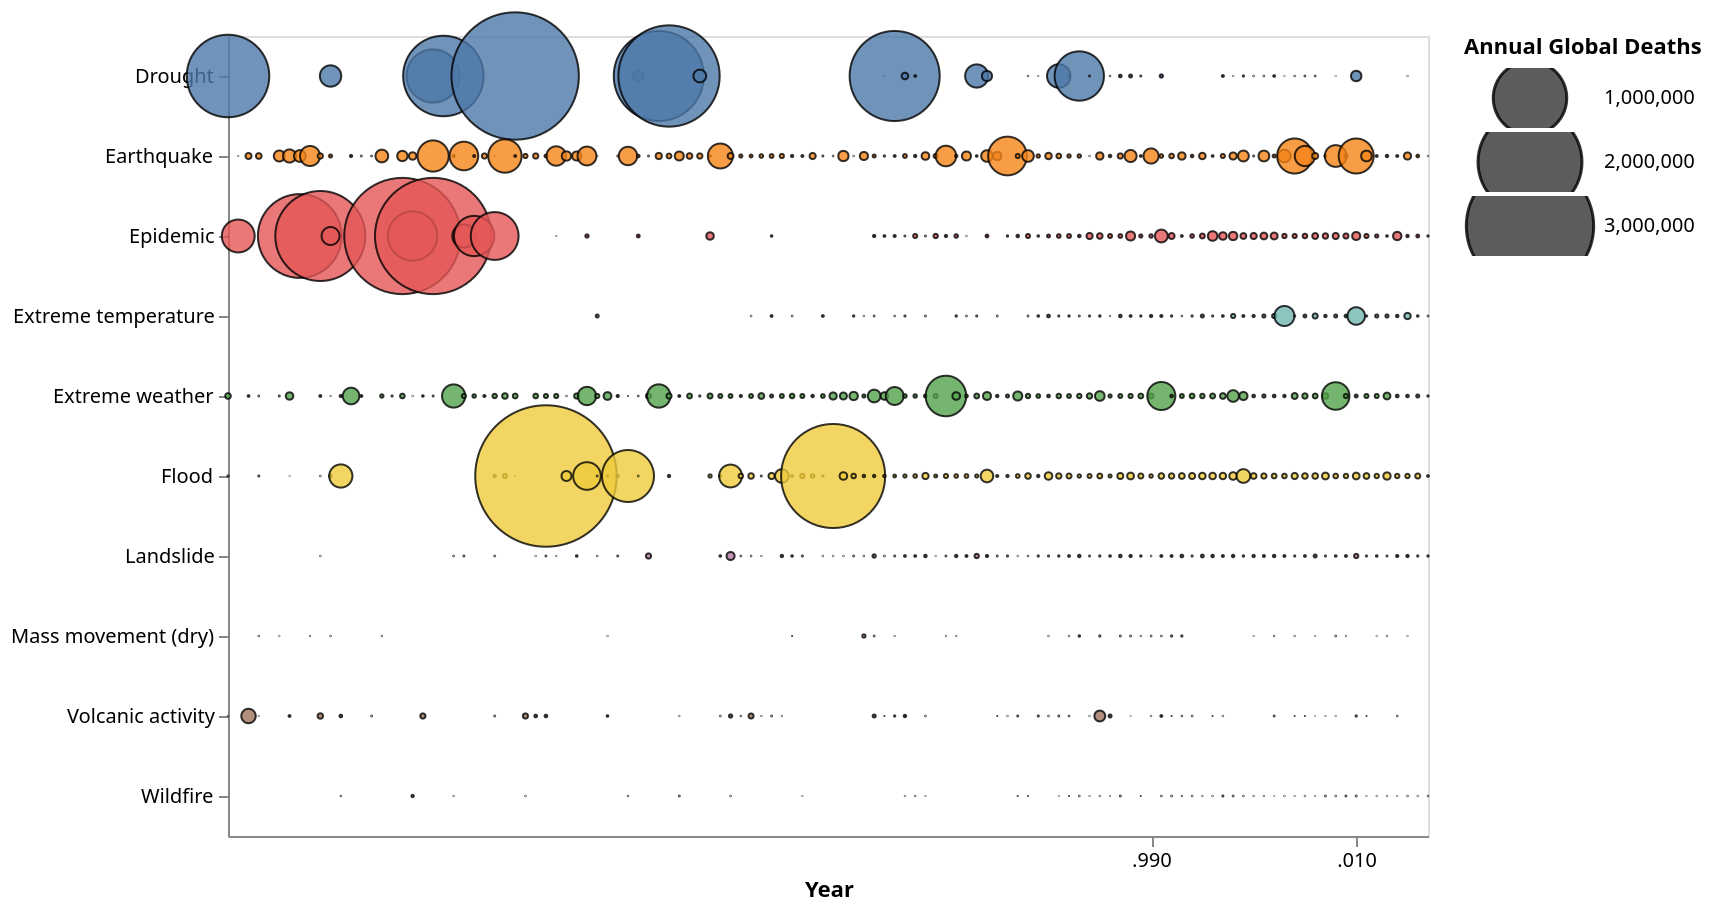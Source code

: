 {"$schema": "https://vega.github.io/schema/vega-lite/v4.json", "data": {"values": [{"Entity": "All natural disasters", "Year": 1900, "Deaths": 1267360}, {"Entity": "All natural disasters", "Year": 1901, "Deaths": 200018}, {"Entity": "All natural disasters", "Year": 1902, "Deaths": 46037}, {"Entity": "All natural disasters", "Year": 1903, "Deaths": 6506}, {"Entity": "All natural disasters", "Year": 1905, "Deaths": 22758}, {"Entity": "All natural disasters", "Year": 1906, "Deaths": 42970}, {"Entity": "All natural disasters", "Year": 1907, "Deaths": 1325641}, {"Entity": "All natural disasters", "Year": 1908, "Deaths": 75033}, {"Entity": "All natural disasters", "Year": 1909, "Deaths": 1511524}, {"Entity": "All natural disasters", "Year": 1910, "Deaths": 148233}, {"Entity": "All natural disasters", "Year": 1911, "Deaths": 102408}, {"Entity": "All natural disasters", "Year": 1912, "Deaths": 52093}, {"Entity": "All natural disasters", "Year": 1913, "Deaths": 882}, {"Entity": "All natural disasters", "Year": 1914, "Deaths": 289}, {"Entity": "All natural disasters", "Year": 1915, "Deaths": 32167}, {"Entity": "All natural disasters", "Year": 1916, "Deaths": 300}, {"Entity": "All natural disasters", "Year": 1917, "Deaths": 2523507}, {"Entity": "All natural disasters", "Year": 1918, "Deaths": 461113}, {"Entity": "All natural disasters", "Year": 1919, "Deaths": 5500}, {"Entity": "All natural disasters", "Year": 1920, "Deaths": 3204224}, {"Entity": "All natural disasters", "Year": 1921, "Deaths": 1200000}, {"Entity": "All natural disasters", "Year": 1922, "Deaths": 101243}, {"Entity": "All natural disasters", "Year": 1923, "Deaths": 255701}, {"Entity": "All natural disasters", "Year": 1924, "Deaths": 303009}, {"Entity": "All natural disasters", "Year": 1925, "Deaths": 5832}, {"Entity": "All natural disasters", "Year": 1926, "Deaths": 427852}, {"Entity": "All natural disasters", "Year": 1927, "Deaths": 215160}, {"Entity": "All natural disasters", "Year": 1928, "Deaths": 3004895}, {"Entity": "All natural disasters", "Year": 1929, "Deaths": 8377}, {"Entity": "All natural disasters", "Year": 1930, "Deaths": 10572}, {"Entity": "All natural disasters", "Year": 1931, "Deaths": 3706227}, {"Entity": "All natural disasters", "Year": 1932, "Deaths": 73296}, {"Entity": "All natural disasters", "Year": 1933, "Deaths": 34296}, {"Entity": "All natural disasters", "Year": 1934, "Deaths": 21087}, {"Entity": "All natural disasters", "Year": 1935, "Deaths": 272817}, {"Entity": "All natural disasters", "Year": 1936, "Deaths": 5301}, {"Entity": "All natural disasters", "Year": 1937, "Deaths": 12025}, {"Entity": "All natural disasters", "Year": 1938, "Deaths": 2225}, {"Entity": "All natural disasters", "Year": 1939, "Deaths": 563178}, {"Entity": "All natural disasters", "Year": 1940, "Deaths": 23023}, {"Entity": "All natural disasters", "Year": 1941, "Deaths": 10195}, {"Entity": "All natural disasters", "Year": 1942, "Deaths": 1608235}, {"Entity": "All natural disasters", "Year": 1943, "Deaths": 1910322}, {"Entity": "All natural disasters", "Year": 1944, "Deaths": 15906}, {"Entity": "All natural disasters", "Year": 1945, "Deaths": 10376}, {"Entity": "All natural disasters", "Year": 1946, "Deaths": 35490}, {"Entity": "All natural disasters", "Year": 1947, "Deaths": 17647}, {"Entity": "All natural disasters", "Year": 1948, "Deaths": 120131}, {"Entity": "All natural disasters", "Year": 1949, "Deaths": 120370}, {"Entity": "All natural disasters", "Year": 1950, "Deaths": 6728}, {"Entity": "All natural disasters", "Year": 1951, "Deaths": 15042}, {"Entity": "All natural disasters", "Year": 1952, "Deaths": 8965}, {"Entity": "All natural disasters", "Year": 1953, "Deaths": 12956}, {"Entity": "All natural disasters", "Year": 1954, "Deaths": 41872}, {"Entity": "All natural disasters", "Year": 1955, "Deaths": 6026}, {"Entity": "All natural disasters", "Year": 1956, "Deaths": 7737}, {"Entity": "All natural disasters", "Year": 1957, "Deaths": 10603}, {"Entity": "All natural disasters", "Year": 1958, "Deaths": 3950}, {"Entity": "All natural disasters", "Year": 1959, "Deaths": 2013242}, {"Entity": "All natural disasters", "Year": 1960, "Deaths": 39188}, {"Entity": "All natural disasters", "Year": 1961, "Deaths": 17341}, {"Entity": "All natural disasters", "Year": 1962, "Deaths": 17370}, {"Entity": "All natural disasters", "Year": 1963, "Deaths": 37746}, {"Entity": "All natural disasters", "Year": 1964, "Deaths": 12892}, {"Entity": "All natural disasters", "Year": 1965, "Deaths": 1565517}, {"Entity": "All natural disasters", "Year": 1966, "Deaths": 17181}, {"Entity": "All natural disasters", "Year": 1967, "Deaths": 10103}, {"Entity": "All natural disasters", "Year": 1968, "Deaths": 21461}, {"Entity": "All natural disasters", "Year": 1969, "Deaths": 11687}, {"Entity": "All natural disasters", "Year": 1970, "Deaths": 387507}, {"Entity": "All natural disasters", "Year": 1971, "Deaths": 18086}, {"Entity": "All natural disasters", "Year": 1972, "Deaths": 20045}, {"Entity": "All natural disasters", "Year": 1973, "Deaths": 110555}, {"Entity": "All natural disasters", "Year": 1974, "Deaths": 87504}, {"Entity": "All natural disasters", "Year": 1975, "Deaths": 14858}, {"Entity": "All natural disasters", "Year": 1976, "Deaths": 280469}, {"Entity": "All natural disasters", "Year": 1977, "Deaths": 22406}, {"Entity": "All natural disasters", "Year": 1978, "Deaths": 38096}, {"Entity": "All natural disasters", "Year": 1979, "Deaths": 7341}, {"Entity": "All natural disasters", "Year": 1980, "Deaths": 23089}, {"Entity": "All natural disasters", "Year": 1981, "Deaths": 119697}, {"Entity": "All natural disasters", "Year": 1982, "Deaths": 13973}, {"Entity": "All natural disasters", "Year": 1983, "Deaths": 461561}, {"Entity": "All natural disasters", "Year": 1984, "Deaths": 16273}, {"Entity": "All natural disasters", "Year": 1985, "Deaths": 60232}, {"Entity": "All natural disasters", "Year": 1986, "Deaths": 10349}, {"Entity": "All natural disasters", "Year": 1987, "Deaths": 21533}, {"Entity": "All natural disasters", "Year": 1988, "Deaths": 57464}, {"Entity": "All natural disasters", "Year": 1989, "Deaths": 12611}, {"Entity": "All natural disasters", "Year": 1990, "Deaths": 53141}, {"Entity": "All natural disasters", "Year": 1991, "Deaths": 189707}, {"Entity": "All natural disasters", "Year": 1992, "Deaths": 18911}, {"Entity": "All natural disasters", "Year": 1993, "Deaths": 21821}, {"Entity": "All natural disasters", "Year": 1994, "Deaths": 15590}, {"Entity": "All natural disasters", "Year": 1995, "Deaths": 27166}, {"Entity": "All natural disasters", "Year": 1996, "Deaths": 31595}, {"Entity": "All natural disasters", "Year": 1997, "Deaths": 30124}, {"Entity": "All natural disasters", "Year": 1998, "Deaths": 62672}, {"Entity": "All natural disasters", "Year": 1999, "Deaths": 76886}, {"Entity": "All natural disasters", "Year": 2000, "Deaths": 16667}, {"Entity": "All natural disasters", "Year": 2001, "Deaths": 39493}, {"Entity": "All natural disasters", "Year": 2002, "Deaths": 21342}, {"Entity": "All natural disasters", "Year": 2003, "Deaths": 113558}, {"Entity": "All natural disasters", "Year": 2004, "Deaths": 244772}, {"Entity": "All natural disasters", "Year": 2005, "Deaths": 93566}, {"Entity": "All natural disasters", "Year": 2006, "Deaths": 29893}, {"Entity": "All natural disasters", "Year": 2007, "Deaths": 22422}, {"Entity": "All natural disasters", "Year": 2008, "Deaths": 242236}, {"Entity": "All natural disasters", "Year": 2009, "Deaths": 16037}, {"Entity": "All natural disasters", "Year": 2010, "Deaths": 329900}, {"Entity": "All natural disasters", "Year": 2011, "Deaths": 34143}, {"Entity": "All natural disasters", "Year": 2012, "Deaths": 11619}, {"Entity": "All natural disasters", "Year": 2013, "Deaths": 22225}, {"Entity": "All natural disasters", "Year": 2014, "Deaths": 20882}, {"Entity": "All natural disasters", "Year": 2015, "Deaths": 23893}, {"Entity": "All natural disasters", "Year": 2016, "Deaths": 10201}, {"Entity": "All natural disasters", "Year": 2017, "Deaths": 2087}, {"Entity": "Drought", "Year": 1900, "Deaths": 1261000}, {"Entity": "Drought", "Year": 1910, "Deaths": 85000}, {"Entity": "Drought", "Year": 1920, "Deaths": 524000}, {"Entity": "Drought", "Year": 1921, "Deaths": 1200000}, {"Entity": "Drought", "Year": 1928, "Deaths": 3000000}, {"Entity": "Drought", "Year": 1940, "Deaths": 20000}, {"Entity": "Drought", "Year": 1942, "Deaths": 1500000}, {"Entity": "Drought", "Year": 1943, "Deaths": 1900000}, {"Entity": "Drought", "Year": 1946, "Deaths": 30000}, {"Entity": "Drought", "Year": 1964, "Deaths": 50}, {"Entity": "Drought", "Year": 1965, "Deaths": 1502000}, {"Entity": "Drought", "Year": 1966, "Deaths": 8000}, {"Entity": "Drought", "Year": 1967, "Deaths": 600}, {"Entity": "Drought", "Year": 1973, "Deaths": 100000}, {"Entity": "Drought", "Year": 1974, "Deaths": 19000}, {"Entity": "Drought", "Year": 1978, "Deaths": 63}, {"Entity": "Drought", "Year": 1979, "Deaths": 18}, {"Entity": "Drought", "Year": 1981, "Deaths": 103000}, {"Entity": "Drought", "Year": 1982, "Deaths": 280}, {"Entity": "Drought", "Year": 1983, "Deaths": 450520}, {"Entity": "Drought", "Year": 1984, "Deaths": 230}, {"Entity": "Drought", "Year": 1986, "Deaths": 84}, {"Entity": "Drought", "Year": 1987, "Deaths": 1317}, {"Entity": "Drought", "Year": 1988, "Deaths": 1600}, {"Entity": "Drought", "Year": 1989, "Deaths": 237}, {"Entity": "Drought", "Year": 1991, "Deaths": 2000}, {"Entity": "Drought", "Year": 1997, "Deaths": 732}, {"Entity": "Drought", "Year": 1998, "Deaths": 20}, {"Entity": "Drought", "Year": 1999, "Deaths": 361}, {"Entity": "Drought", "Year": 2000, "Deaths": 80}, {"Entity": "Drought", "Year": 2001, "Deaths": 99}, {"Entity": "Drought", "Year": 2002, "Deaths": 588}, {"Entity": "Drought", "Year": 2003, "Deaths": 9}, {"Entity": "Drought", "Year": 2004, "Deaths": 80}, {"Entity": "Drought", "Year": 2005, "Deaths": 149}, {"Entity": "Drought", "Year": 2006, "Deaths": 134}, {"Entity": "Drought", "Year": 2008, "Deaths": 8}, {"Entity": "Drought", "Year": 2010, "Deaths": 20000}, {"Entity": "Drought", "Year": 2015, "Deaths": 35}, {"Entity": "Earthquake", "Year": 1901, "Deaths": 18}, {"Entity": "Earthquake", "Year": 1902, "Deaths": 6747}, {"Entity": "Earthquake", "Year": 1903, "Deaths": 6000}, {"Entity": "Earthquake", "Year": 1905, "Deaths": 22500}, {"Entity": "Earthquake", "Year": 1906, "Deaths": 31966}, {"Entity": "Earthquake", "Year": 1907, "Deaths": 25641}, {"Entity": "Earthquake", "Year": 1908, "Deaths": 75000}, {"Entity": "Earthquake", "Year": 1909, "Deaths": 5146}, {"Entity": "Earthquake", "Year": 1910, "Deaths": 1762}, {"Entity": "Earthquake", "Year": 1912, "Deaths": 923}, {"Entity": "Earthquake", "Year": 1913, "Deaths": 150}, {"Entity": "Earthquake", "Year": 1914, "Deaths": 149}, {"Entity": "Earthquake", "Year": 1915, "Deaths": 29986}, {"Entity": "Earthquake", "Year": 1917, "Deaths": 19450}, {"Entity": "Earthquake", "Year": 1918, "Deaths": 10379}, {"Entity": "Earthquake", "Year": 1920, "Deaths": 180000}, {"Entity": "Earthquake", "Year": 1922, "Deaths": 1100}, {"Entity": "Earthquake", "Year": 1923, "Deaths": 152362}, {"Entity": "Earthquake", "Year": 1924, "Deaths": 767}, {"Entity": "Earthquake", "Year": 1925, "Deaths": 5013}, {"Entity": "Earthquake", "Year": 1926, "Deaths": 12}, {"Entity": "Earthquake", "Year": 1927, "Deaths": 206142}, {"Entity": "Earthquake", "Year": 1928, "Deaths": 635}, {"Entity": "Earthquake", "Year": 1929, "Deaths": 3317}, {"Entity": "Earthquake", "Year": 1930, "Deaths": 5081}, {"Entity": "Earthquake", "Year": 1931, "Deaths": 1537}, {"Entity": "Earthquake", "Year": 1932, "Deaths": 70006}, {"Entity": "Earthquake", "Year": 1933, "Deaths": 16180}, {"Entity": "Earthquake", "Year": 1934, "Deaths": 15496}, {"Entity": "Earthquake", "Year": 1935, "Deaths": 66110}, {"Entity": "Earthquake", "Year": 1936, "Deaths": 26}, {"Entity": "Earthquake", "Year": 1938, "Deaths": 166}, {"Entity": "Earthquake", "Year": 1939, "Deaths": 63094}, {"Entity": "Earthquake", "Year": 1940, "Deaths": 1275}, {"Entity": "Earthquake", "Year": 1941, "Deaths": 189}, {"Entity": "Earthquake", "Year": 1942, "Deaths": 7235}, {"Entity": "Earthquake", "Year": 1943, "Deaths": 4332}, {"Entity": "Earthquake", "Year": 1944, "Deaths": 14984}, {"Entity": "Earthquake", "Year": 1945, "Deaths": 5961}, {"Entity": "Earthquake", "Year": 1946, "Deaths": 5153}, {"Entity": "Earthquake", "Year": 1947, "Deaths": 633}, {"Entity": "Earthquake", "Year": 1948, "Deaths": 115618}, {"Entity": "Earthquake", "Year": 1949, "Deaths": 6486}, {"Entity": "Earthquake", "Year": 1950, "Deaths": 1833}, {"Entity": "Earthquake", "Year": 1951, "Deaths": 1554}, {"Entity": "Earthquake", "Year": 1952, "Deaths": 2432}, {"Entity": "Earthquake", "Year": 1953, "Deaths": 2717}, {"Entity": "Earthquake", "Year": 1954, "Deaths": 3344}, {"Entity": "Earthquake", "Year": 1955, "Deaths": 959}, {"Entity": "Earthquake", "Year": 1956, "Deaths": 763}, {"Entity": "Earthquake", "Year": 1957, "Deaths": 6993}, {"Entity": "Earthquake", "Year": 1958, "Deaths": 227}, {"Entity": "Earthquake", "Year": 1959, "Deaths": 103}, {"Entity": "Earthquake", "Year": 1960, "Deaths": 19395}, {"Entity": "Earthquake", "Year": 1961, "Deaths": 60}, {"Entity": "Earthquake", "Year": 1962, "Deaths": 12209}, {"Entity": "Earthquake", "Year": 1963, "Deaths": 1700}, {"Entity": "Earthquake", "Year": 1964, "Deaths": 335}, {"Entity": "Earthquake", "Year": 1965, "Deaths": 683}, {"Entity": "Earthquake", "Year": 1966, "Deaths": 2752}, {"Entity": "Earthquake", "Year": 1967, "Deaths": 1013}, {"Entity": "Earthquake", "Year": 1968, "Deaths": 10858}, {"Entity": "Earthquake", "Year": 1969, "Deaths": 3353}, {"Entity": "Earthquake", "Year": 1970, "Deaths": 78599}, {"Entity": "Earthquake", "Year": 1971, "Deaths": 1107}, {"Entity": "Earthquake", "Year": 1972, "Deaths": 15170}, {"Entity": "Earthquake", "Year": 1973, "Deaths": 552}, {"Entity": "Earthquake", "Year": 1974, "Deaths": 24808}, {"Entity": "Earthquake", "Year": 1975, "Deaths": 12632}, {"Entity": "Earthquake", "Year": 1976, "Deaths": 276994}, {"Entity": "Earthquake", "Year": 1977, "Deaths": 3098}, {"Entity": "Earthquake", "Year": 1978, "Deaths": 25162}, {"Entity": "Earthquake", "Year": 1979, "Deaths": 2100}, {"Entity": "Earthquake", "Year": 1980, "Deaths": 7730}, {"Entity": "Earthquake", "Year": 1981, "Deaths": 4206}, {"Entity": "Earthquake", "Year": 1982, "Deaths": 2120}, {"Entity": "Earthquake", "Year": 1983, "Deaths": 2148}, {"Entity": "Earthquake", "Year": 1984, "Deaths": 57}, {"Entity": "Earthquake", "Year": 1985, "Deaths": 9853}, {"Entity": "Earthquake", "Year": 1986, "Deaths": 1181}, {"Entity": "Earthquake", "Year": 1987, "Deaths": 5160}, {"Entity": "Earthquake", "Year": 1988, "Deaths": 27049}, {"Entity": "Earthquake", "Year": 1989, "Deaths": 650}, {"Entity": "Earthquake", "Year": 1990, "Deaths": 42853}, {"Entity": "Earthquake", "Year": 1991, "Deaths": 2454}, {"Entity": "Earthquake", "Year": 1992, "Deaths": 4033}, {"Entity": "Earthquake", "Year": 1993, "Deaths": 10088}, {"Entity": "Earthquake", "Year": 1994, "Deaths": 1242}, {"Entity": "Earthquake", "Year": 1995, "Deaths": 7739}, {"Entity": "Earthquake", "Year": 1996, "Deaths": 576}, {"Entity": "Earthquake", "Year": 1997, "Deaths": 3159}, {"Entity": "Earthquake", "Year": 1998, "Deaths": 9573}, {"Entity": "Earthquake", "Year": 1999, "Deaths": 21869}, {"Entity": "Earthquake", "Year": 2000, "Deaths": 217}, {"Entity": "Earthquake", "Year": 2001, "Deaths": 21348}, {"Entity": "Earthquake", "Year": 2002, "Deaths": 1639}, {"Entity": "Earthquake", "Year": 2003, "Deaths": 29617}, {"Entity": "Earthquake", "Year": 2004, "Deaths": 227290}, {"Entity": "Earthquake", "Year": 2005, "Deaths": 76241}, {"Entity": "Earthquake", "Year": 2006, "Deaths": 6692}, {"Entity": "Earthquake", "Year": 2007, "Deaths": 780}, {"Entity": "Earthquake", "Year": 2008, "Deaths": 87918}, {"Entity": "Earthquake", "Year": 2009, "Deaths": 1893}, {"Entity": "Earthquake", "Year": 2010, "Deaths": 226733}, {"Entity": "Earthquake", "Year": 2011, "Deaths": 20946}, {"Entity": "Earthquake", "Year": 2012, "Deaths": 711}, {"Entity": "Earthquake", "Year": 2013, "Deaths": 1120}, {"Entity": "Earthquake", "Year": 2014, "Deaths": 774}, {"Entity": "Earthquake", "Year": 2015, "Deaths": 9550}, {"Entity": "Earthquake", "Year": 2016, "Deaths": 1311}, {"Entity": "Earthquake", "Year": 2017, "Deaths": 49}, {"Entity": "Epidemic", "Year": 1900, "Deaths": 30}, {"Entity": "Epidemic", "Year": 1901, "Deaths": 200000}, {"Entity": "Epidemic", "Year": 1907, "Deaths": 1300000}, {"Entity": "Epidemic", "Year": 1909, "Deaths": 1500040}, {"Entity": "Epidemic", "Year": 1910, "Deaths": 60000}, {"Entity": "Epidemic", "Year": 1917, "Deaths": 2500000}, {"Entity": "Epidemic", "Year": 1918, "Deaths": 449700}, {"Entity": "Epidemic", "Year": 1920, "Deaths": 2500000}, {"Entity": "Epidemic", "Year": 1923, "Deaths": 100000}, {"Entity": "Epidemic", "Year": 1924, "Deaths": 300000}, {"Entity": "Epidemic", "Year": 1926, "Deaths": 423000}, {"Entity": "Epidemic", "Year": 1932, "Deaths": 16}, {"Entity": "Epidemic", "Year": 1935, "Deaths": 2000}, {"Entity": "Epidemic", "Year": 1940, "Deaths": 1500}, {"Entity": "Epidemic", "Year": 1947, "Deaths": 10276}, {"Entity": "Epidemic", "Year": 1953, "Deaths": 481}, {"Entity": "Epidemic", "Year": 1963, "Deaths": 1000}, {"Entity": "Epidemic", "Year": 1964, "Deaths": 617}, {"Entity": "Epidemic", "Year": 1965, "Deaths": 816}, {"Entity": "Epidemic", "Year": 1966, "Deaths": 200}, {"Entity": "Epidemic", "Year": 1967, "Deaths": 3137}, {"Entity": "Epidemic", "Year": 1968, "Deaths": 177}, {"Entity": "Epidemic", "Year": 1969, "Deaths": 3520}, {"Entity": "Epidemic", "Year": 1970, "Deaths": 939}, {"Entity": "Epidemic", "Year": 1971, "Deaths": 2313}, {"Entity": "Epidemic", "Year": 1972, "Deaths": 35}, {"Entity": "Epidemic", "Year": 1974, "Deaths": 1500}, {"Entity": "Epidemic", "Year": 1976, "Deaths": 396}, {"Entity": "Epidemic", "Year": 1977, "Deaths": 1184}, {"Entity": "Epidemic", "Year": 1978, "Deaths": 3060}, {"Entity": "Epidemic", "Year": 1979, "Deaths": 486}, {"Entity": "Epidemic", "Year": 1980, "Deaths": 1685}, {"Entity": "Epidemic", "Year": 1981, "Deaths": 2497}, {"Entity": "Epidemic", "Year": 1982, "Deaths": 2912}, {"Entity": "Epidemic", "Year": 1983, "Deaths": 1219}, {"Entity": "Epidemic", "Year": 1984, "Deaths": 7016}, {"Entity": "Epidemic", "Year": 1985, "Deaths": 5854}, {"Entity": "Epidemic", "Year": 1986, "Deaths": 3046}, {"Entity": "Epidemic", "Year": 1987, "Deaths": 2592}, {"Entity": "Epidemic", "Year": 1988, "Deaths": 15216}, {"Entity": "Epidemic", "Year": 1989, "Deaths": 1870}, {"Entity": "Epidemic", "Year": 1990, "Deaths": 2207}, {"Entity": "Epidemic", "Year": 1991, "Deaths": 30682}, {"Entity": "Epidemic", "Year": 1992, "Deaths": 6675}, {"Entity": "Epidemic", "Year": 1993, "Deaths": 651}, {"Entity": "Epidemic", "Year": 1994, "Deaths": 2505}, {"Entity": "Epidemic", "Year": 1995, "Deaths": 4428}, {"Entity": "Epidemic", "Year": 1996, "Deaths": 16887}, {"Entity": "Epidemic", "Year": 1997, "Deaths": 10674}, {"Entity": "Epidemic", "Year": 1998, "Deaths": 12931}, {"Entity": "Epidemic", "Year": 1999, "Deaths": 6293}, {"Entity": "Epidemic", "Year": 2000, "Deaths": 6980}, {"Entity": "Epidemic", "Year": 2001, "Deaths": 8515}, {"Entity": "Epidemic", "Year": 2002, "Deaths": 8762}, {"Entity": "Epidemic", "Year": 2003, "Deaths": 3522}, {"Entity": "Epidemic", "Year": 2004, "Deaths": 3245}, {"Entity": "Epidemic", "Year": 2005, "Deaths": 3909}, {"Entity": "Epidemic", "Year": 2006, "Deaths": 6402}, {"Entity": "Epidemic", "Year": 2007, "Deaths": 5484}, {"Entity": "Epidemic", "Year": 2008, "Deaths": 6904}, {"Entity": "Epidemic", "Year": 2009, "Deaths": 4895}, {"Entity": "Epidemic", "Year": 2010, "Deaths": 12143}, {"Entity": "Epidemic", "Year": 2011, "Deaths": 3174}, {"Entity": "Epidemic", "Year": 2012, "Deaths": 1887}, {"Entity": "Epidemic", "Year": 2013, "Deaths": 529}, {"Entity": "Epidemic", "Year": 2014, "Deaths": 12911}, {"Entity": "Epidemic", "Year": 2015, "Deaths": 1032}, {"Entity": "Epidemic", "Year": 2016, "Deaths": 1520}, {"Entity": "Epidemic", "Year": 2017, "Deaths": 386}, {"Entity": "Extreme temperature", "Year": 1936, "Deaths": 1693}, {"Entity": "Extreme temperature", "Year": 1951, "Deaths": 69}, {"Entity": "Extreme temperature", "Year": 1953, "Deaths": 669}, {"Entity": "Extreme temperature", "Year": 1955, "Deaths": 107}, {"Entity": "Extreme temperature", "Year": 1958, "Deaths": 651}, {"Entity": "Extreme temperature", "Year": 1961, "Deaths": 400}, {"Entity": "Extreme temperature", "Year": 1962, "Deaths": 50}, {"Entity": "Extreme temperature", "Year": 1963, "Deaths": 162}, {"Entity": "Extreme temperature", "Year": 1965, "Deaths": 100}, {"Entity": "Extreme temperature", "Year": 1966, "Deaths": 262}, {"Entity": "Extreme temperature", "Year": 1968, "Deaths": 153}, {"Entity": "Extreme temperature", "Year": 1971, "Deaths": 400}, {"Entity": "Extreme temperature", "Year": 1972, "Deaths": 110}, {"Entity": "Extreme temperature", "Year": 1973, "Deaths": 283}, {"Entity": "Extreme temperature", "Year": 1975, "Deaths": 140}, {"Entity": "Extreme temperature", "Year": 1978, "Deaths": 150}, {"Entity": "Extreme temperature", "Year": 1979, "Deaths": 470}, {"Entity": "Extreme temperature", "Year": 1980, "Deaths": 1389}, {"Entity": "Extreme temperature", "Year": 1981, "Deaths": 300}, {"Entity": "Extreme temperature", "Year": 1982, "Deaths": 400}, {"Entity": "Extreme temperature", "Year": 1983, "Deaths": 205}, {"Entity": "Extreme temperature", "Year": 1984, "Deaths": 290}, {"Entity": "Extreme temperature", "Year": 1985, "Deaths": 456}, {"Entity": "Extreme temperature", "Year": 1986, "Deaths": 50}, {"Entity": "Extreme temperature", "Year": 1987, "Deaths": 1220}, {"Entity": "Extreme temperature", "Year": 1988, "Deaths": 644}, {"Entity": "Extreme temperature", "Year": 1989, "Deaths": 381}, {"Entity": "Extreme temperature", "Year": 1990, "Deaths": 979}, {"Entity": "Extreme temperature", "Year": 1991, "Deaths": 835}, {"Entity": "Extreme temperature", "Year": 1992, "Deaths": 388}, {"Entity": "Extreme temperature", "Year": 1993, "Deaths": 106}, {"Entity": "Extreme temperature", "Year": 1994, "Deaths": 341}, {"Entity": "Extreme temperature", "Year": 1995, "Deaths": 1730}, {"Entity": "Extreme temperature", "Year": 1996, "Deaths": 300}, {"Entity": "Extreme temperature", "Year": 1997, "Deaths": 604}, {"Entity": "Extreme temperature", "Year": 1998, "Deaths": 3269}, {"Entity": "Extreme temperature", "Year": 1999, "Deaths": 771}, {"Entity": "Extreme temperature", "Year": 2000, "Deaths": 941}, {"Entity": "Extreme temperature", "Year": 2001, "Deaths": 1787}, {"Entity": "Extreme temperature", "Year": 2002, "Deaths": 3369}, {"Entity": "Extreme temperature", "Year": 2003, "Deaths": 74698}, {"Entity": "Extreme temperature", "Year": 2004, "Deaths": 255}, {"Entity": "Extreme temperature", "Year": 2005, "Deaths": 1550}, {"Entity": "Extreme temperature", "Year": 2006, "Deaths": 4826}, {"Entity": "Extreme temperature", "Year": 2007, "Deaths": 1086}, {"Entity": "Extreme temperature", "Year": 2008, "Deaths": 1688}, {"Entity": "Extreme temperature", "Year": 2009, "Deaths": 1386}, {"Entity": "Extreme temperature", "Year": 2010, "Deaths": 57188}, {"Entity": "Extreme temperature", "Year": 2011, "Deaths": 435}, {"Entity": "Extreme temperature", "Year": 2012, "Deaths": 1834}, {"Entity": "Extreme temperature", "Year": 2013, "Deaths": 1821}, {"Entity": "Extreme temperature", "Year": 2014, "Deaths": 1168}, {"Entity": "Extreme temperature", "Year": 2015, "Deaths": 7425}, {"Entity": "Extreme temperature", "Year": 2016, "Deaths": 490}, {"Entity": "Extreme temperature", "Year": 2017, "Deaths": 130}, {"Entity": "Extreme weather", "Year": 1900, "Deaths": 6000}, {"Entity": "Extreme weather", "Year": 1902, "Deaths": 600}, {"Entity": "Extreme weather", "Year": 1903, "Deaths": 163}, {"Entity": "Extreme weather", "Year": 1905, "Deaths": 240}, {"Entity": "Extreme weather", "Year": 1906, "Deaths": 10298}, {"Entity": "Extreme weather", "Year": 1909, "Deaths": 713}, {"Entity": "Extreme weather", "Year": 1910, "Deaths": 30}, {"Entity": "Extreme weather", "Year": 1911, "Deaths": 1000}, {"Entity": "Extreme weather", "Year": 1912, "Deaths": 51170}, {"Entity": "Extreme weather", "Year": 1913, "Deaths": 732}, {"Entity": "Extreme weather", "Year": 1915, "Deaths": 2125}, {"Entity": "Extreme weather", "Year": 1916, "Deaths": 300}, {"Entity": "Extreme weather", "Year": 1917, "Deaths": 4057}, {"Entity": "Extreme weather", "Year": 1918, "Deaths": 34}, {"Entity": "Extreme weather", "Year": 1919, "Deaths": 500}, {"Entity": "Extreme weather", "Year": 1920, "Deaths": 224}, {"Entity": "Extreme weather", "Year": 1922, "Deaths": 100000}, {"Entity": "Extreme weather", "Year": 1923, "Deaths": 3139}, {"Entity": "Extreme weather", "Year": 1924, "Deaths": 2242}, {"Entity": "Extreme weather", "Year": 1925, "Deaths": 819}, {"Entity": "Extreme weather", "Year": 1926, "Deaths": 3568}, {"Entity": "Extreme weather", "Year": 1927, "Deaths": 5772}, {"Entity": "Extreme weather", "Year": 1928, "Deaths": 4224}, {"Entity": "Extreme weather", "Year": 1930, "Deaths": 4082}, {"Entity": "Extreme weather", "Year": 1931, "Deaths": 3200}, {"Entity": "Extreme weather", "Year": 1932, "Deaths": 3244}, {"Entity": "Extreme weather", "Year": 1933, "Deaths": 63}, {"Entity": "Extreme weather", "Year": 1934, "Deaths": 5091}, {"Entity": "Extreme weather", "Year": 1935, "Deaths": 62707}, {"Entity": "Extreme weather", "Year": 1936, "Deaths": 3309}, {"Entity": "Extreme weather", "Year": 1937, "Deaths": 11231}, {"Entity": "Extreme weather", "Year": 1938, "Deaths": 905}, {"Entity": "Extreme weather", "Year": 1939, "Deaths": 3}, {"Entity": "Extreme weather", "Year": 1940, "Deaths": 123}, {"Entity": "Extreme weather", "Year": 1941, "Deaths": 5006}, {"Entity": "Extreme weather", "Year": 1942, "Deaths": 101000}, {"Entity": "Extreme weather", "Year": 1943, "Deaths": 5000}, {"Entity": "Extreme weather", "Year": 1944, "Deaths": 726}, {"Entity": "Extreme weather", "Year": 1945, "Deaths": 4415}, {"Entity": "Extreme weather", "Year": 1946, "Deaths": 337}, {"Entity": "Extreme weather", "Year": 1947, "Deaths": 4738}, {"Entity": "Extreme weather", "Year": 1948, "Deaths": 2971}, {"Entity": "Extreme weather", "Year": 1949, "Deaths": 2804}, {"Entity": "Extreme weather", "Year": 1950, "Deaths": 873}, {"Entity": "Extreme weather", "Year": 1951, "Deaths": 2861}, {"Entity": "Extreme weather", "Year": 1952, "Deaths": 6277}, {"Entity": "Extreme weather", "Year": 1953, "Deaths": 1814}, {"Entity": "Extreme weather", "Year": 1954, "Deaths": 2969}, {"Entity": "Extreme weather", "Year": 1955, "Deaths": 3895}, {"Entity": "Extreme weather", "Year": 1956, "Deaths": 3114}, {"Entity": "Extreme weather", "Year": 1957, "Deaths": 1139}, {"Entity": "Extreme weather", "Year": 1958, "Deaths": 2620}, {"Entity": "Extreme weather", "Year": 1959, "Deaths": 9695}, {"Entity": "Extreme weather", "Year": 1960, "Deaths": 9164}, {"Entity": "Extreme weather", "Year": 1961, "Deaths": 12852}, {"Entity": "Extreme weather", "Year": 1962, "Deaths": 1860}, {"Entity": "Extreme weather", "Year": 1963, "Deaths": 29965}, {"Entity": "Extreme weather", "Year": 1964, "Deaths": 10655}, {"Entity": "Extreme weather", "Year": 1965, "Deaths": 59932}, {"Entity": "Extreme weather", "Year": 1966, "Deaths": 2327}, {"Entity": "Extreme weather", "Year": 1967, "Deaths": 2255}, {"Entity": "Extreme weather", "Year": 1968, "Deaths": 1669}, {"Entity": "Extreme weather", "Year": 1969, "Deaths": 3252}, {"Entity": "Extreme weather", "Year": 1970, "Deaths": 304495}, {"Entity": "Extreme weather", "Year": 1971, "Deaths": 10811}, {"Entity": "Extreme weather", "Year": 1972, "Deaths": 1427}, {"Entity": "Extreme weather", "Year": 1973, "Deaths": 4344}, {"Entity": "Extreme weather", "Year": 1974, "Deaths": 11861}, {"Entity": "Extreme weather", "Year": 1975, "Deaths": 1041}, {"Entity": "Extreme weather", "Year": 1976, "Deaths": 1763}, {"Entity": "Extreme weather", "Year": 1977, "Deaths": 15298}, {"Entity": "Extreme weather", "Year": 1978, "Deaths": 3676}, {"Entity": "Extreme weather", "Year": 1979, "Deaths": 2623}, {"Entity": "Extreme weather", "Year": 1980, "Deaths": 1379}, {"Entity": "Extreme weather", "Year": 1981, "Deaths": 3790}, {"Entity": "Extreme weather", "Year": 1982, "Deaths": 2782}, {"Entity": "Extreme weather", "Year": 1983, "Deaths": 3656}, {"Entity": "Extreme weather", "Year": 1984, "Deaths": 5468}, {"Entity": "Extreme weather", "Year": 1985, "Deaths": 17165}, {"Entity": "Extreme weather", "Year": 1986, "Deaths": 1939}, {"Entity": "Extreme weather", "Year": 1987, "Deaths": 2900}, {"Entity": "Extreme weather", "Year": 1988, "Deaths": 3335}, {"Entity": "Extreme weather", "Year": 1989, "Deaths": 4256}, {"Entity": "Extreme weather", "Year": 1990, "Deaths": 4604}, {"Entity": "Extreme weather", "Year": 1991, "Deaths": 146297}, {"Entity": "Extreme weather", "Year": 1992, "Deaths": 1342}, {"Entity": "Extreme weather", "Year": 1993, "Deaths": 2965}, {"Entity": "Extreme weather", "Year": 1994, "Deaths": 4239}, {"Entity": "Extreme weather", "Year": 1995, "Deaths": 3763}, {"Entity": "Extreme weather", "Year": 1996, "Deaths": 4581}, {"Entity": "Extreme weather", "Year": 1997, "Deaths": 6150}, {"Entity": "Extreme weather", "Year": 1998, "Deaths": 24935}, {"Entity": "Extreme weather", "Year": 1999, "Deaths": 12270}, {"Entity": "Extreme weather", "Year": 2000, "Deaths": 1354}, {"Entity": "Extreme weather", "Year": 2001, "Deaths": 1911}, {"Entity": "Extreme weather", "Year": 2002, "Deaths": 1382}, {"Entity": "Extreme weather", "Year": 2003, "Deaths": 1049}, {"Entity": "Extreme weather", "Year": 2004, "Deaths": 6547}, {"Entity": "Extreme weather", "Year": 2005, "Deaths": 5251}, {"Entity": "Extreme weather", "Year": 2006, "Deaths": 4329}, {"Entity": "Extreme weather", "Year": 2007, "Deaths": 6035}, {"Entity": "Extreme weather", "Year": 2008, "Deaths": 140985}, {"Entity": "Extreme weather", "Year": 2009, "Deaths": 3287}, {"Entity": "Extreme weather", "Year": 2010, "Deaths": 1564}, {"Entity": "Extreme weather", "Year": 2011, "Deaths": 3103}, {"Entity": "Extreme weather", "Year": 2012, "Deaths": 3105}, {"Entity": "Extreme weather", "Year": 2013, "Deaths": 8603}, {"Entity": "Extreme weather", "Year": 2014, "Deaths": 1424}, {"Entity": "Extreme weather", "Year": 2015, "Deaths": 1270}, {"Entity": "Extreme weather", "Year": 2016, "Deaths": 1760}, {"Entity": "Extreme weather", "Year": 2017, "Deaths": 394}, {"Entity": "Flood", "Year": 1900, "Deaths": 300}, {"Entity": "Flood", "Year": 1903, "Deaths": 250}, {"Entity": "Flood", "Year": 1906, "Deaths": 6}, {"Entity": "Flood", "Year": 1909, "Deaths": 72}, {"Entity": "Flood", "Year": 1910, "Deaths": 1379}, {"Entity": "Flood", "Year": 1911, "Deaths": 100000}, {"Entity": "Flood", "Year": 1926, "Deaths": 1000}, {"Entity": "Flood", "Year": 1927, "Deaths": 3246}, {"Entity": "Flood", "Year": 1928, "Deaths": 36}, {"Entity": "Flood", "Year": 1931, "Deaths": 3700000}, {"Entity": "Flood", "Year": 1933, "Deaths": 18053}, {"Entity": "Flood", "Year": 1935, "Deaths": 142000}, {"Entity": "Flood", "Year": 1936, "Deaths": 200}, {"Entity": "Flood", "Year": 1937, "Deaths": 248}, {"Entity": "Flood", "Year": 1938, "Deaths": 954}, {"Entity": "Flood", "Year": 1939, "Deaths": 500010}, {"Entity": "Flood", "Year": 1940, "Deaths": 125}, {"Entity": "Flood", "Year": 1943, "Deaths": 990}, {"Entity": "Flood", "Year": 1947, "Deaths": 2000}, {"Entity": "Flood", "Year": 1948, "Deaths": 917}, {"Entity": "Flood", "Year": 1949, "Deaths": 97000}, {"Entity": "Flood", "Year": 1950, "Deaths": 3808}, {"Entity": "Flood", "Year": 1951, "Deaths": 5666}, {"Entity": "Flood", "Year": 1952, "Deaths": 199}, {"Entity": "Flood", "Year": 1953, "Deaths": 7125}, {"Entity": "Flood", "Year": 1954, "Deaths": 34436}, {"Entity": "Flood", "Year": 1955, "Deaths": 584}, {"Entity": "Flood", "Year": 1956, "Deaths": 3613}, {"Entity": "Flood", "Year": 1957, "Deaths": 2471}, {"Entity": "Flood", "Year": 1958, "Deaths": 400}, {"Entity": "Flood", "Year": 1959, "Deaths": 2003396}, {"Entity": "Flood", "Year": 1960, "Deaths": 10577}, {"Entity": "Flood", "Year": 1961, "Deaths": 3863}, {"Entity": "Flood", "Year": 1962, "Deaths": 1180}, {"Entity": "Flood", "Year": 1963, "Deaths": 1031}, {"Entity": "Flood", "Year": 1964, "Deaths": 1123}, {"Entity": "Flood", "Year": 1965, "Deaths": 1401}, {"Entity": "Flood", "Year": 1966, "Deaths": 1923}, {"Entity": "Flood", "Year": 1967, "Deaths": 2446}, {"Entity": "Flood", "Year": 1968, "Deaths": 7306}, {"Entity": "Flood", "Year": 1969, "Deaths": 1544}, {"Entity": "Flood", "Year": 1970, "Deaths": 3246}, {"Entity": "Flood", "Year": 1971, "Deaths": 2404}, {"Entity": "Flood", "Year": 1972, "Deaths": 2548}, {"Entity": "Flood", "Year": 1973, "Deaths": 1835}, {"Entity": "Flood", "Year": 1974, "Deaths": 29431}, {"Entity": "Flood", "Year": 1975, "Deaths": 848}, {"Entity": "Flood", "Year": 1976, "Deaths": 960}, {"Entity": "Flood", "Year": 1977, "Deaths": 2568}, {"Entity": "Flood", "Year": 1978, "Deaths": 5897}, {"Entity": "Flood", "Year": 1979, "Deaths": 1038}, {"Entity": "Flood", "Year": 1980, "Deaths": 10466}, {"Entity": "Flood", "Year": 1981, "Deaths": 5283}, {"Entity": "Flood", "Year": 1982, "Deaths": 4648}, {"Entity": "Flood", "Year": 1983, "Deaths": 2082}, {"Entity": "Flood", "Year": 1984, "Deaths": 2930}, {"Entity": "Flood", "Year": 1985, "Deaths": 4376}, {"Entity": "Flood", "Year": 1986, "Deaths": 1782}, {"Entity": "Flood", "Year": 1987, "Deaths": 6766}, {"Entity": "Flood", "Year": 1988, "Deaths": 8504}, {"Entity": "Flood", "Year": 1989, "Deaths": 4716}, {"Entity": "Flood", "Year": 1990, "Deaths": 2251}, {"Entity": "Flood", "Year": 1991, "Deaths": 5852}, {"Entity": "Flood", "Year": 1992, "Deaths": 5315}, {"Entity": "Flood", "Year": 1993, "Deaths": 6150}, {"Entity": "Flood", "Year": 1994, "Deaths": 6771}, {"Entity": "Flood", "Year": 1995, "Deaths": 7956}, {"Entity": "Flood", "Year": 1996, "Deaths": 8047}, {"Entity": "Flood", "Year": 1997, "Deaths": 7685}, {"Entity": "Flood", "Year": 1998, "Deaths": 10653}, {"Entity": "Flood", "Year": 1999, "Deaths": 34807}, {"Entity": "Flood", "Year": 2000, "Deaths": 6025}, {"Entity": "Flood", "Year": 2001, "Deaths": 5014}, {"Entity": "Flood", "Year": 2002, "Deaths": 4236}, {"Entity": "Flood", "Year": 2003, "Deaths": 3910}, {"Entity": "Flood", "Year": 2004, "Deaths": 6982}, {"Entity": "Flood", "Year": 2005, "Deaths": 5754}, {"Entity": "Flood", "Year": 2006, "Deaths": 5843}, {"Entity": "Flood", "Year": 2007, "Deaths": 8607}, {"Entity": "Flood", "Year": 2008, "Deaths": 4007}, {"Entity": "Flood", "Year": 2009, "Deaths": 3627}, {"Entity": "Flood", "Year": 2010, "Deaths": 8356}, {"Entity": "Flood", "Year": 2011, "Deaths": 6163}, {"Entity": "Flood", "Year": 2012, "Deaths": 3544}, {"Entity": "Flood", "Year": 2013, "Deaths": 9836}, {"Entity": "Flood", "Year": 2014, "Deaths": 3532}, {"Entity": "Flood", "Year": 2015, "Deaths": 3495}, {"Entity": "Flood", "Year": 2016, "Deaths": 4720}, {"Entity": "Flood", "Year": 2017, "Deaths": 648}, {"Entity": "Landslide", "Year": 1909, "Deaths": 53}, {"Entity": "Landslide", "Year": 1922, "Deaths": 100}, {"Entity": "Landslide", "Year": 1923, "Deaths": 200}, {"Entity": "Landslide", "Year": 1926, "Deaths": 128}, {"Entity": "Landslide", "Year": 1930, "Deaths": 40}, {"Entity": "Landslide", "Year": 1931, "Deaths": 190}, {"Entity": "Landslide", "Year": 1932, "Deaths": 30}, {"Entity": "Landslide", "Year": 1934, "Deaths": 500}, {"Entity": "Landslide", "Year": 1936, "Deaths": 73}, {"Entity": "Landslide", "Year": 1938, "Deaths": 200}, {"Entity": "Landslide", "Year": 1941, "Deaths": 5000}, {"Entity": "Landslide", "Year": 1948, "Deaths": 525}, {"Entity": "Landslide", "Year": 1949, "Deaths": 12000}, {"Entity": "Landslide", "Year": 1950, "Deaths": 130}, {"Entity": "Landslide", "Year": 1951, "Deaths": 92}, {"Entity": "Landslide", "Year": 1952, "Deaths": 28}, {"Entity": "Landslide", "Year": 1954, "Deaths": 1086}, {"Entity": "Landslide", "Year": 1955, "Deaths": 478}, {"Entity": "Landslide", "Year": 1956, "Deaths": 236}, {"Entity": "Landslide", "Year": 1958, "Deaths": 52}, {"Entity": "Landslide", "Year": 1959, "Deaths": 48}, {"Entity": "Landslide", "Year": 1960, "Deaths": 52}, {"Entity": "Landslide", "Year": 1961, "Deaths": 166}, {"Entity": "Landslide", "Year": 1962, "Deaths": 71}, {"Entity": "Landslide", "Year": 1963, "Deaths": 2033}, {"Entity": "Landslide", "Year": 1964, "Deaths": 108}, {"Entity": "Landslide", "Year": 1965, "Deaths": 204}, {"Entity": "Landslide", "Year": 1966, "Deaths": 604}, {"Entity": "Landslide", "Year": 1967, "Deaths": 590}, {"Entity": "Landslide", "Year": 1968, "Deaths": 1196}, {"Entity": "Landslide", "Year": 1969, "Deaths": 18}, {"Entity": "Landslide", "Year": 1970, "Deaths": 186}, {"Entity": "Landslide", "Year": 1971, "Deaths": 1020}, {"Entity": "Landslide", "Year": 1972, "Deaths": 755}, {"Entity": "Landslide", "Year": 1973, "Deaths": 3541}, {"Entity": "Landslide", "Year": 1974, "Deaths": 904}, {"Entity": "Landslide", "Year": 1975, "Deaths": 195}, {"Entity": "Landslide", "Year": 1976, "Deaths": 315}, {"Entity": "Landslide", "Year": 1977, "Deaths": 40}, {"Entity": "Landslide", "Year": 1978, "Deaths": 86}, {"Entity": "Landslide", "Year": 1979, "Deaths": 338}, {"Entity": "Landslide", "Year": 1980, "Deaths": 300}, {"Entity": "Landslide", "Year": 1981, "Deaths": 421}, {"Entity": "Landslide", "Year": 1982, "Deaths": 640}, {"Entity": "Landslide", "Year": 1983, "Deaths": 1159}, {"Entity": "Landslide", "Year": 1984, "Deaths": 228}, {"Entity": "Landslide", "Year": 1985, "Deaths": 377}, {"Entity": "Landslide", "Year": 1986, "Deaths": 501}, {"Entity": "Landslide", "Year": 1987, "Deaths": 1204}, {"Entity": "Landslide", "Year": 1988, "Deaths": 952}, {"Entity": "Landslide", "Year": 1989, "Deaths": 445}, {"Entity": "Landslide", "Year": 1990, "Deaths": 98}, {"Entity": "Landslide", "Year": 1991, "Deaths": 728}, {"Entity": "Landslide", "Year": 1992, "Deaths": 712}, {"Entity": "Landslide", "Year": 1993, "Deaths": 1418}, {"Entity": "Landslide", "Year": 1994, "Deaths": 307}, {"Entity": "Landslide", "Year": 1995, "Deaths": 1521}, {"Entity": "Landslide", "Year": 1996, "Deaths": 1155}, {"Entity": "Landslide", "Year": 1997, "Deaths": 801}, {"Entity": "Landslide", "Year": 1998, "Deaths": 1141}, {"Entity": "Landslide", "Year": 1999, "Deaths": 445}, {"Entity": "Landslide", "Year": 2000, "Deaths": 1012}, {"Entity": "Landslide", "Year": 2001, "Deaths": 786}, {"Entity": "Landslide", "Year": 2002, "Deaths": 1100}, {"Entity": "Landslide", "Year": 2003, "Deaths": 706}, {"Entity": "Landslide", "Year": 2004, "Deaths": 313}, {"Entity": "Landslide", "Year": 2005, "Deaths": 664}, {"Entity": "Landslide", "Year": 2006, "Deaths": 1638}, {"Entity": "Landslide", "Year": 2007, "Deaths": 271}, {"Entity": "Landslide", "Year": 2008, "Deaths": 504}, {"Entity": "Landslide", "Year": 2009, "Deaths": 723}, {"Entity": "Landslide", "Year": 2010, "Deaths": 3427}, {"Entity": "Landslide", "Year": 2011, "Deaths": 309}, {"Entity": "Landslide", "Year": 2012, "Deaths": 501}, {"Entity": "Landslide", "Year": 2013, "Deaths": 235}, {"Entity": "Landslide", "Year": 2014, "Deaths": 943}, {"Entity": "Landslide", "Year": 2015, "Deaths": 1006}, {"Entity": "Landslide", "Year": 2016, "Deaths": 361}, {"Entity": "Landslide", "Year": 2017, "Deaths": 405}, {"Entity": "Mass movement (dry)", "Year": 1903, "Deaths": 76}, {"Entity": "Mass movement (dry)", "Year": 1905, "Deaths": 18}, {"Entity": "Mass movement (dry)", "Year": 1908, "Deaths": 33}, {"Entity": "Mass movement (dry)", "Year": 1910, "Deaths": 62}, {"Entity": "Mass movement (dry)", "Year": 1915, "Deaths": 56}, {"Entity": "Mass movement (dry)", "Year": 1937, "Deaths": 40}, {"Entity": "Mass movement (dry)", "Year": 1955, "Deaths": 3}, {"Entity": "Mass movement (dry)", "Year": 1962, "Deaths": 2000}, {"Entity": "Mass movement (dry)", "Year": 1963, "Deaths": 150}, {"Entity": "Mass movement (dry)", "Year": 1965, "Deaths": 26}, {"Entity": "Mass movement (dry)", "Year": 1970, "Deaths": 42}, {"Entity": "Mass movement (dry)", "Year": 1971, "Deaths": 31}, {"Entity": "Mass movement (dry)", "Year": 1980, "Deaths": 50}, {"Entity": "Mass movement (dry)", "Year": 1982, "Deaths": 59}, {"Entity": "Mass movement (dry)", "Year": 1983, "Deaths": 466}, {"Entity": "Mass movement (dry)", "Year": 1985, "Deaths": 300}, {"Entity": "Mass movement (dry)", "Year": 1987, "Deaths": 183}, {"Entity": "Mass movement (dry)", "Year": 1988, "Deaths": 157}, {"Entity": "Mass movement (dry)", "Year": 1989, "Deaths": 55}, {"Entity": "Mass movement (dry)", "Year": 1990, "Deaths": 116}, {"Entity": "Mass movement (dry)", "Year": 1991, "Deaths": 86}, {"Entity": "Mass movement (dry)", "Year": 1992, "Deaths": 323}, {"Entity": "Mass movement (dry)", "Year": 1993, "Deaths": 341}, {"Entity": "Mass movement (dry)", "Year": 2000, "Deaths": 11}, {"Entity": "Mass movement (dry)", "Year": 2002, "Deaths": 60}, {"Entity": "Mass movement (dry)", "Year": 2004, "Deaths": 44}, {"Entity": "Mass movement (dry)", "Year": 2006, "Deaths": 11}, {"Entity": "Mass movement (dry)", "Year": 2008, "Deaths": 120}, {"Entity": "Mass movement (dry)", "Year": 2009, "Deaths": 36}, {"Entity": "Mass movement (dry)", "Year": 2012, "Deaths": 16}, {"Entity": "Mass movement (dry)", "Year": 2013, "Deaths": 46}, {"Entity": "Mass movement (dry)", "Year": 2015, "Deaths": 13}, {"Entity": "Volcanic activity", "Year": 1900, "Deaths": 30}, {"Entity": "Volcanic activity", "Year": 1902, "Deaths": 38690}, {"Entity": "Volcanic activity", "Year": 1903, "Deaths": 17}, {"Entity": "Volcanic activity", "Year": 1906, "Deaths": 700}, {"Entity": "Volcanic activity", "Year": 1909, "Deaths": 5500}, {"Entity": "Volcanic activity", "Year": 1911, "Deaths": 1335}, {"Entity": "Volcanic activity", "Year": 1914, "Deaths": 140}, {"Entity": "Volcanic activity", "Year": 1919, "Deaths": 5000}, {"Entity": "Volcanic activity", "Year": 1926, "Deaths": 144}, {"Entity": "Volcanic activity", "Year": 1929, "Deaths": 5000}, {"Entity": "Volcanic activity", "Year": 1930, "Deaths": 1369}, {"Entity": "Volcanic activity", "Year": 1931, "Deaths": 1300}, {"Entity": "Volcanic activity", "Year": 1937, "Deaths": 506}, {"Entity": "Volcanic activity", "Year": 1944, "Deaths": 26}, {"Entity": "Volcanic activity", "Year": 1948, "Deaths": 100}, {"Entity": "Volcanic activity", "Year": 1949, "Deaths": 2000}, {"Entity": "Volcanic activity", "Year": 1950, "Deaths": 84}, {"Entity": "Volcanic activity", "Year": 1951, "Deaths": 4800}, {"Entity": "Volcanic activity", "Year": 1952, "Deaths": 29}, {"Entity": "Volcanic activity", "Year": 1953, "Deaths": 150}, {"Entity": "Volcanic activity", "Year": 1954, "Deaths": 37}, {"Entity": "Volcanic activity", "Year": 1963, "Deaths": 1705}, {"Entity": "Volcanic activity", "Year": 1964, "Deaths": 4}, {"Entity": "Volcanic activity", "Year": 1965, "Deaths": 355}, {"Entity": "Volcanic activity", "Year": 1966, "Deaths": 1088}, {"Entity": "Volcanic activity", "Year": 1968, "Deaths": 90}, {"Entity": "Volcanic activity", "Year": 1975, "Deaths": 2}, {"Entity": "Volcanic activity", "Year": 1976, "Deaths": 41}, {"Entity": "Volcanic activity", "Year": 1977, "Deaths": 215}, {"Entity": "Volcanic activity", "Year": 1979, "Deaths": 268}, {"Entity": "Volcanic activity", "Year": 1980, "Deaths": 90}, {"Entity": "Volcanic activity", "Year": 1981, "Deaths": 192}, {"Entity": "Volcanic activity", "Year": 1982, "Deaths": 130}, {"Entity": "Volcanic activity", "Year": 1984, "Deaths": 37}, {"Entity": "Volcanic activity", "Year": 1985, "Deaths": 21800}, {"Entity": "Volcanic activity", "Year": 1986, "Deaths": 1746}, {"Entity": "Volcanic activity", "Year": 1988, "Deaths": 7}, {"Entity": "Volcanic activity", "Year": 1990, "Deaths": 33}, {"Entity": "Volcanic activity", "Year": 1991, "Deaths": 683}, {"Entity": "Volcanic activity", "Year": 1992, "Deaths": 1}, {"Entity": "Volcanic activity", "Year": 1993, "Deaths": 99}, {"Entity": "Volcanic activity", "Year": 1994, "Deaths": 101}, {"Entity": "Volcanic activity", "Year": 1996, "Deaths": 4}, {"Entity": "Volcanic activity", "Year": 1997, "Deaths": 53}, {"Entity": "Volcanic activity", "Year": 2002, "Deaths": 200}, {"Entity": "Volcanic activity", "Year": 2004, "Deaths": 2}, {"Entity": "Volcanic activity", "Year": 2005, "Deaths": 3}, {"Entity": "Volcanic activity", "Year": 2006, "Deaths": 5}, {"Entity": "Volcanic activity", "Year": 2007, "Deaths": 11}, {"Entity": "Volcanic activity", "Year": 2008, "Deaths": 16}, {"Entity": "Volcanic activity", "Year": 2010, "Deaths": 323}, {"Entity": "Volcanic activity", "Year": 2011, "Deaths": 3}, {"Entity": "Volcanic activity", "Year": 2014, "Deaths": 102}, {"Entity": "Wildfire", "Year": 1911, "Deaths": 73}, {"Entity": "Wildfire", "Year": 1918, "Deaths": 1000}, {"Entity": "Wildfire", "Year": 1922, "Deaths": 43}, {"Entity": "Wildfire", "Year": 1929, "Deaths": 60}, {"Entity": "Wildfire", "Year": 1939, "Deaths": 71}, {"Entity": "Wildfire", "Year": 1944, "Deaths": 170}, {"Entity": "Wildfire", "Year": 1949, "Deaths": 80}, {"Entity": "Wildfire", "Year": 1956, "Deaths": 11}, {"Entity": "Wildfire", "Year": 1966, "Deaths": 25}, {"Entity": "Wildfire", "Year": 1967, "Deaths": 62}, {"Entity": "Wildfire", "Year": 1968, "Deaths": 12}, {"Entity": "Wildfire", "Year": 1977, "Deaths": 3}, {"Entity": "Wildfire", "Year": 1978, "Deaths": 2}, {"Entity": "Wildfire", "Year": 1981, "Deaths": 8}, {"Entity": "Wildfire", "Year": 1982, "Deaths": 2}, {"Entity": "Wildfire", "Year": 1983, "Deaths": 106}, {"Entity": "Wildfire", "Year": 1984, "Deaths": 17}, {"Entity": "Wildfire", "Year": 1985, "Deaths": 51}, {"Entity": "Wildfire", "Year": 1986, "Deaths": 20}, {"Entity": "Wildfire", "Year": 1987, "Deaths": 191}, {"Entity": "Wildfire", "Year": 1989, "Deaths": 1}, {"Entity": "Wildfire", "Year": 1991, "Deaths": 90}, {"Entity": "Wildfire", "Year": 1992, "Deaths": 122}, {"Entity": "Wildfire", "Year": 1993, "Deaths": 3}, {"Entity": "Wildfire", "Year": 1994, "Deaths": 84}, {"Entity": "Wildfire", "Year": 1995, "Deaths": 29}, {"Entity": "Wildfire", "Year": 1996, "Deaths": 45}, {"Entity": "Wildfire", "Year": 1997, "Deaths": 266}, {"Entity": "Wildfire", "Year": 1998, "Deaths": 150}, {"Entity": "Wildfire", "Year": 1999, "Deaths": 70}, {"Entity": "Wildfire", "Year": 2000, "Deaths": 47}, {"Entity": "Wildfire", "Year": 2001, "Deaths": 33}, {"Entity": "Wildfire", "Year": 2002, "Deaths": 6}, {"Entity": "Wildfire", "Year": 2003, "Deaths": 47}, {"Entity": "Wildfire", "Year": 2004, "Deaths": 14}, {"Entity": "Wildfire", "Year": 2005, "Deaths": 45}, {"Entity": "Wildfire", "Year": 2006, "Deaths": 13}, {"Entity": "Wildfire", "Year": 2007, "Deaths": 148}, {"Entity": "Wildfire", "Year": 2008, "Deaths": 86}, {"Entity": "Wildfire", "Year": 2009, "Deaths": 190}, {"Entity": "Wildfire", "Year": 2010, "Deaths": 166}, {"Entity": "Wildfire", "Year": 2011, "Deaths": 10}, {"Entity": "Wildfire", "Year": 2012, "Deaths": 21}, {"Entity": "Wildfire", "Year": 2013, "Deaths": 35}, {"Entity": "Wildfire", "Year": 2014, "Deaths": 16}, {"Entity": "Wildfire", "Year": 2015, "Deaths": 67}, {"Entity": "Wildfire", "Year": 2016, "Deaths": 39}, {"Entity": "Wildfire", "Year": 2017, "Deaths": 75}]}, "width": 600, "height": 400, "transform": [{"filter": "datum.Entity !== 'All natural disasters'"}], "mark": {"type": "circle", "opacity": 0.8, "stroke": "black", "strokeWidth": 1}, "encoding": {"x": {"field": "Year", "type": "temporal", "axis": {"grid": false}}, "y": {"field": "Entity", "type": "nominal", "axis": {"title": ""}}, "size": {"field": "Deaths", "type": "quantitative", "title": "Annual Global Deaths", "legend": {"clipHeight": 30}, "scale": {"rangeMax": 5000}}, "color": {"field": "Entity", "type": "nominal", "legend": null}}}